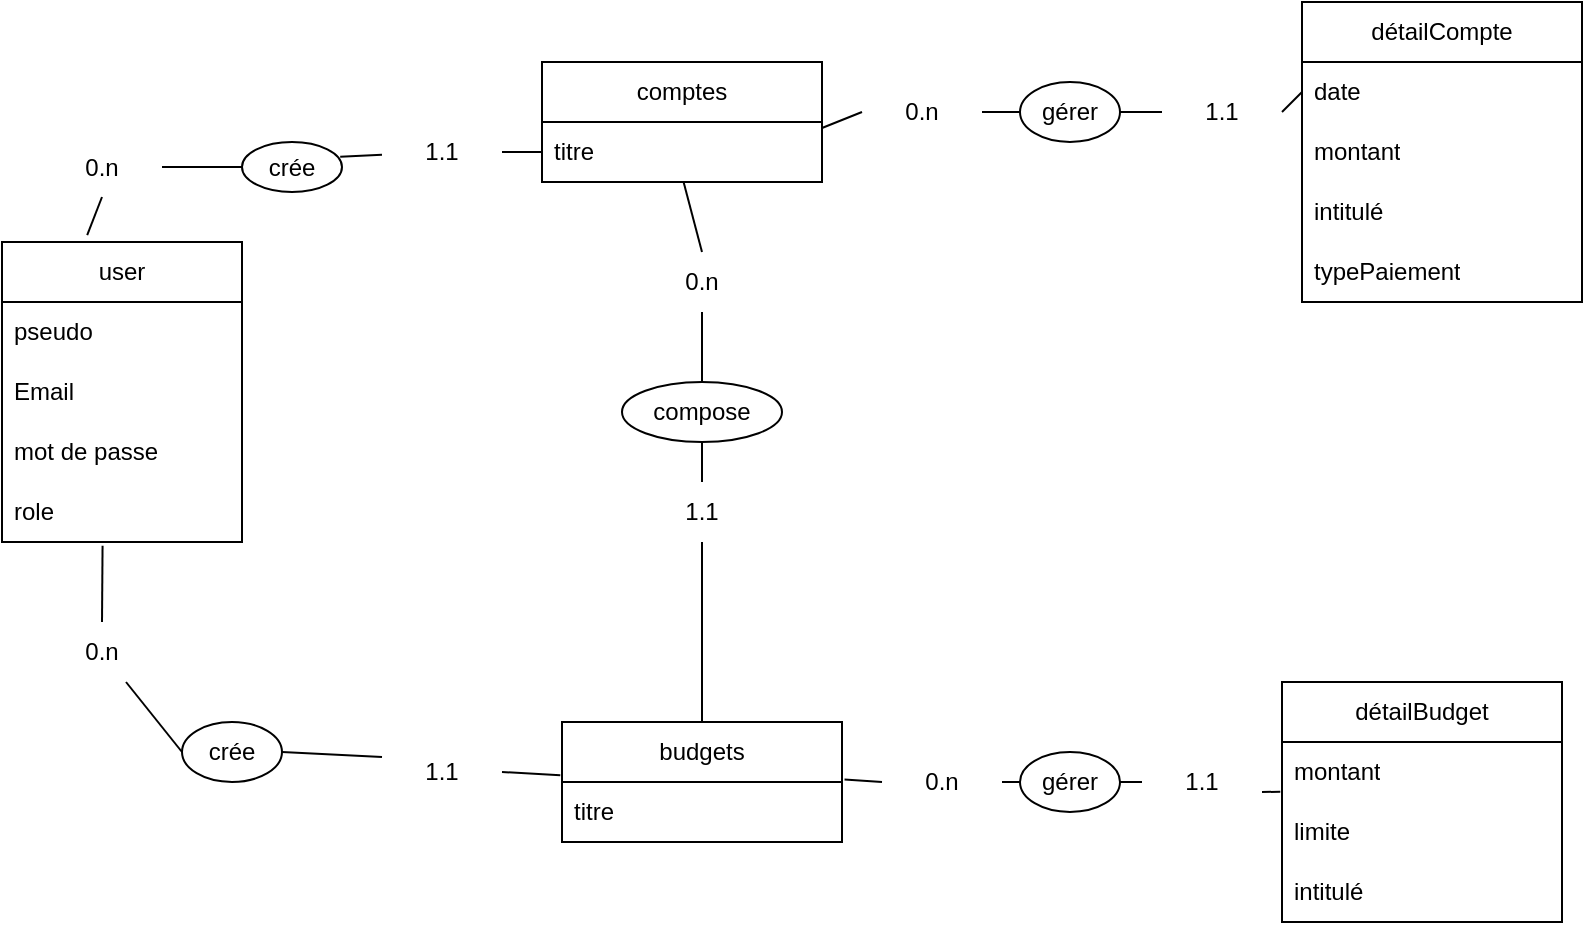 <mxfile>
    <diagram id="a8NRdePIsGOiOhN-dS8Q" name="Page-1">
        <mxGraphModel dx="839" dy="456" grid="1" gridSize="10" guides="1" tooltips="1" connect="1" arrows="1" fold="1" page="1" pageScale="1" pageWidth="827" pageHeight="1169" math="0" shadow="0">
            <root>
                <mxCell id="0"/>
                <mxCell id="1" parent="0"/>
                <mxCell id="8" value="user" style="swimlane;fontStyle=0;childLayout=stackLayout;horizontal=1;startSize=30;horizontalStack=0;resizeParent=1;resizeParentMax=0;resizeLast=0;collapsible=1;marginBottom=0;whiteSpace=wrap;html=1;" parent="1" vertex="1">
                    <mxGeometry y="120" width="120" height="150" as="geometry"/>
                </mxCell>
                <mxCell id="9" value="pseudo" style="text;strokeColor=none;fillColor=none;align=left;verticalAlign=middle;spacingLeft=4;spacingRight=4;overflow=hidden;points=[[0,0.5],[1,0.5]];portConstraint=eastwest;rotatable=0;whiteSpace=wrap;html=1;" parent="8" vertex="1">
                    <mxGeometry y="30" width="120" height="30" as="geometry"/>
                </mxCell>
                <mxCell id="10" value="Email" style="text;strokeColor=none;fillColor=none;align=left;verticalAlign=middle;spacingLeft=4;spacingRight=4;overflow=hidden;points=[[0,0.5],[1,0.5]];portConstraint=eastwest;rotatable=0;whiteSpace=wrap;html=1;" parent="8" vertex="1">
                    <mxGeometry y="60" width="120" height="30" as="geometry"/>
                </mxCell>
                <mxCell id="58" value="mot de passe" style="text;strokeColor=none;fillColor=none;align=left;verticalAlign=middle;spacingLeft=4;spacingRight=4;overflow=hidden;points=[[0,0.5],[1,0.5]];portConstraint=eastwest;rotatable=0;whiteSpace=wrap;html=1;" parent="8" vertex="1">
                    <mxGeometry y="90" width="120" height="30" as="geometry"/>
                </mxCell>
                <mxCell id="11" value="role" style="text;strokeColor=none;fillColor=none;align=left;verticalAlign=middle;spacingLeft=4;spacingRight=4;overflow=hidden;points=[[0,0.5],[1,0.5]];portConstraint=eastwest;rotatable=0;whiteSpace=wrap;html=1;" parent="8" vertex="1">
                    <mxGeometry y="120" width="120" height="30" as="geometry"/>
                </mxCell>
                <mxCell id="12" value="comptes" style="swimlane;fontStyle=0;childLayout=stackLayout;horizontal=1;startSize=30;horizontalStack=0;resizeParent=1;resizeParentMax=0;resizeLast=0;collapsible=1;marginBottom=0;whiteSpace=wrap;html=1;" parent="1" vertex="1">
                    <mxGeometry x="270" y="30" width="140" height="60" as="geometry"/>
                </mxCell>
                <mxCell id="13" value="titre" style="text;strokeColor=none;fillColor=none;align=left;verticalAlign=middle;spacingLeft=4;spacingRight=4;overflow=hidden;points=[[0,0.5],[1,0.5]];portConstraint=eastwest;rotatable=0;whiteSpace=wrap;html=1;" parent="12" vertex="1">
                    <mxGeometry y="30" width="140" height="30" as="geometry"/>
                </mxCell>
                <mxCell id="16" value="budgets" style="swimlane;fontStyle=0;childLayout=stackLayout;horizontal=1;startSize=30;horizontalStack=0;resizeParent=1;resizeParentMax=0;resizeLast=0;collapsible=1;marginBottom=0;whiteSpace=wrap;html=1;" parent="1" vertex="1">
                    <mxGeometry x="280" y="360" width="140" height="60" as="geometry"/>
                </mxCell>
                <mxCell id="17" value="titre" style="text;strokeColor=none;fillColor=none;align=left;verticalAlign=middle;spacingLeft=4;spacingRight=4;overflow=hidden;points=[[0,0.5],[1,0.5]];portConstraint=eastwest;rotatable=0;whiteSpace=wrap;html=1;" parent="16" vertex="1">
                    <mxGeometry y="30" width="140" height="30" as="geometry"/>
                </mxCell>
                <mxCell id="20" value="détailCompte" style="swimlane;fontStyle=0;childLayout=stackLayout;horizontal=1;startSize=30;horizontalStack=0;resizeParent=1;resizeParentMax=0;resizeLast=0;collapsible=1;marginBottom=0;whiteSpace=wrap;html=1;" parent="1" vertex="1">
                    <mxGeometry x="650" width="140" height="150" as="geometry"/>
                </mxCell>
                <mxCell id="21" value="date" style="text;strokeColor=none;fillColor=none;align=left;verticalAlign=middle;spacingLeft=4;spacingRight=4;overflow=hidden;points=[[0,0.5],[1,0.5]];portConstraint=eastwest;rotatable=0;whiteSpace=wrap;html=1;" parent="20" vertex="1">
                    <mxGeometry y="30" width="140" height="30" as="geometry"/>
                </mxCell>
                <mxCell id="22" value="montant" style="text;strokeColor=none;fillColor=none;align=left;verticalAlign=middle;spacingLeft=4;spacingRight=4;overflow=hidden;points=[[0,0.5],[1,0.5]];portConstraint=eastwest;rotatable=0;whiteSpace=wrap;html=1;" parent="20" vertex="1">
                    <mxGeometry y="60" width="140" height="30" as="geometry"/>
                </mxCell>
                <mxCell id="60" value="intitulé" style="text;strokeColor=none;fillColor=none;align=left;verticalAlign=middle;spacingLeft=4;spacingRight=4;overflow=hidden;points=[[0,0.5],[1,0.5]];portConstraint=eastwest;rotatable=0;whiteSpace=wrap;html=1;" parent="20" vertex="1">
                    <mxGeometry y="90" width="140" height="30" as="geometry"/>
                </mxCell>
                <mxCell id="23" value="typePaiement" style="text;strokeColor=none;fillColor=none;align=left;verticalAlign=middle;spacingLeft=4;spacingRight=4;overflow=hidden;points=[[0,0.5],[1,0.5]];portConstraint=eastwest;rotatable=0;whiteSpace=wrap;html=1;" parent="20" vertex="1">
                    <mxGeometry y="120" width="140" height="30" as="geometry"/>
                </mxCell>
                <mxCell id="24" value="détailBudget" style="swimlane;fontStyle=0;childLayout=stackLayout;horizontal=1;startSize=30;horizontalStack=0;resizeParent=1;resizeParentMax=0;resizeLast=0;collapsible=1;marginBottom=0;whiteSpace=wrap;html=1;" parent="1" vertex="1">
                    <mxGeometry x="640" y="340" width="140" height="120" as="geometry"/>
                </mxCell>
                <mxCell id="25" value="montant" style="text;strokeColor=none;fillColor=none;align=left;verticalAlign=middle;spacingLeft=4;spacingRight=4;overflow=hidden;points=[[0,0.5],[1,0.5]];portConstraint=eastwest;rotatable=0;whiteSpace=wrap;html=1;" parent="24" vertex="1">
                    <mxGeometry y="30" width="140" height="30" as="geometry"/>
                </mxCell>
                <mxCell id="74" value="limite" style="text;strokeColor=none;fillColor=none;align=left;verticalAlign=middle;spacingLeft=4;spacingRight=4;overflow=hidden;points=[[0,0.5],[1,0.5]];portConstraint=eastwest;rotatable=0;whiteSpace=wrap;html=1;" parent="24" vertex="1">
                    <mxGeometry y="60" width="140" height="30" as="geometry"/>
                </mxCell>
                <mxCell id="26" value="intitulé" style="text;strokeColor=none;fillColor=none;align=left;verticalAlign=middle;spacingLeft=4;spacingRight=4;overflow=hidden;points=[[0,0.5],[1,0.5]];portConstraint=eastwest;rotatable=0;whiteSpace=wrap;html=1;" parent="24" vertex="1">
                    <mxGeometry y="90" width="140" height="30" as="geometry"/>
                </mxCell>
                <mxCell id="28" value="crée" style="ellipse;whiteSpace=wrap;html=1;" parent="1" vertex="1">
                    <mxGeometry x="90" y="360" width="50" height="30" as="geometry"/>
                </mxCell>
                <mxCell id="29" value="crée" style="ellipse;whiteSpace=wrap;html=1;" parent="1" vertex="1">
                    <mxGeometry x="120" y="70" width="50" height="25" as="geometry"/>
                </mxCell>
                <mxCell id="30" value="gérer" style="ellipse;whiteSpace=wrap;html=1;" parent="1" vertex="1">
                    <mxGeometry x="509" y="40" width="50" height="30" as="geometry"/>
                </mxCell>
                <mxCell id="31" value="gérer" style="ellipse;whiteSpace=wrap;html=1;" parent="1" vertex="1">
                    <mxGeometry x="509" y="375" width="50" height="30" as="geometry"/>
                </mxCell>
                <mxCell id="37" value="" style="ellipse;whiteSpace=wrap;html=1;" parent="1" vertex="1">
                    <mxGeometry x="310" y="190" width="80" height="30" as="geometry"/>
                </mxCell>
                <mxCell id="38" value="compose" style="text;html=1;align=center;verticalAlign=middle;whiteSpace=wrap;rounded=0;" parent="1" vertex="1">
                    <mxGeometry x="320" y="190" width="60" height="30" as="geometry"/>
                </mxCell>
                <mxCell id="39" value="" style="endArrow=none;html=1;entryX=0;entryY=0.5;entryDx=0;entryDy=0;exitX=1;exitY=0.5;exitDx=0;exitDy=0;" parent="1" edge="1">
                    <mxGeometry width="50" height="50" relative="1" as="geometry">
                        <mxPoint x="250" y="75.0" as="sourcePoint"/>
                        <mxPoint x="270" y="75.0" as="targetPoint"/>
                    </mxGeometry>
                </mxCell>
                <mxCell id="43" value="" style="endArrow=none;html=1;exitX=1;exitY=0.5;exitDx=0;exitDy=0;entryX=0;entryY=0.5;entryDx=0;entryDy=0;" parent="1" source="61" target="29" edge="1">
                    <mxGeometry width="50" height="50" relative="1" as="geometry">
                        <mxPoint x="440" y="290" as="sourcePoint"/>
                        <mxPoint x="50" y="120" as="targetPoint"/>
                    </mxGeometry>
                </mxCell>
                <mxCell id="44" value="" style="endArrow=none;html=1;entryX=0;entryY=0.5;entryDx=0;entryDy=0;" parent="1" source="66" target="28" edge="1">
                    <mxGeometry width="50" height="50" relative="1" as="geometry">
                        <mxPoint x="71" y="360" as="sourcePoint"/>
                        <mxPoint x="490" y="240" as="targetPoint"/>
                    </mxGeometry>
                </mxCell>
                <mxCell id="45" value="" style="endArrow=none;html=1;exitX=1;exitY=0.5;exitDx=0;exitDy=0;entryX=-0.006;entryY=-0.112;entryDx=0;entryDy=0;entryPerimeter=0;" parent="1" source="68" target="17" edge="1">
                    <mxGeometry width="50" height="50" relative="1" as="geometry">
                        <mxPoint x="440" y="290" as="sourcePoint"/>
                        <mxPoint x="90.66" y="470.18" as="targetPoint"/>
                    </mxGeometry>
                </mxCell>
                <mxCell id="46" value="" style="endArrow=none;html=1;exitX=0.5;exitY=0;exitDx=0;exitDy=0;entryX=0.5;entryY=1;entryDx=0;entryDy=0;" parent="1" source="70" target="38" edge="1">
                    <mxGeometry width="50" height="50" relative="1" as="geometry">
                        <mxPoint x="440" y="290" as="sourcePoint"/>
                        <mxPoint x="490" y="240" as="targetPoint"/>
                    </mxGeometry>
                </mxCell>
                <mxCell id="47" value="" style="endArrow=none;html=1;exitX=0.5;exitY=0;exitDx=0;exitDy=0;" parent="1" source="72" edge="1">
                    <mxGeometry width="50" height="50" relative="1" as="geometry">
                        <mxPoint x="560" y="290" as="sourcePoint"/>
                        <mxPoint x="340.789" y="90.0" as="targetPoint"/>
                    </mxGeometry>
                </mxCell>
                <mxCell id="48" value="" style="endArrow=none;html=1;entryX=0;entryY=0.5;entryDx=0;entryDy=0;" parent="1" source="75" target="30" edge="1">
                    <mxGeometry width="50" height="50" relative="1" as="geometry">
                        <mxPoint x="410" y="63" as="sourcePoint"/>
                        <mxPoint x="610" y="240" as="targetPoint"/>
                    </mxGeometry>
                </mxCell>
                <mxCell id="49" value="" style="endArrow=none;html=1;exitX=1;exitY=0.5;exitDx=0;exitDy=0;entryX=0;entryY=0.5;entryDx=0;entryDy=0;" parent="1" source="77" target="21" edge="1">
                    <mxGeometry width="50" height="50" relative="1" as="geometry">
                        <mxPoint x="560" y="290" as="sourcePoint"/>
                        <mxPoint x="610" y="240" as="targetPoint"/>
                    </mxGeometry>
                </mxCell>
                <mxCell id="50" value="" style="endArrow=none;html=1;exitX=1;exitY=0.5;exitDx=0;exitDy=0;entryX=0;entryY=0.5;entryDx=0;entryDy=0;" parent="1" source="79" target="31" edge="1">
                    <mxGeometry width="50" height="50" relative="1" as="geometry">
                        <mxPoint x="411.54" y="459.01" as="sourcePoint"/>
                        <mxPoint x="610" y="220" as="targetPoint"/>
                    </mxGeometry>
                </mxCell>
                <mxCell id="51" value="" style="endArrow=none;html=1;exitX=1;exitY=0.5;exitDx=0;exitDy=0;entryX=-0.006;entryY=0.829;entryDx=0;entryDy=0;entryPerimeter=0;" parent="1" target="25" edge="1">
                    <mxGeometry width="50" height="50" relative="1" as="geometry">
                        <mxPoint x="630" y="395" as="sourcePoint"/>
                        <mxPoint x="610" y="230" as="targetPoint"/>
                    </mxGeometry>
                </mxCell>
                <mxCell id="62" value="" style="endArrow=none;html=1;exitX=0.355;exitY=-0.023;exitDx=0;exitDy=0;exitPerimeter=0;entryX=0.5;entryY=1;entryDx=0;entryDy=0;" parent="1" source="8" target="61" edge="1">
                    <mxGeometry width="50" height="50" relative="1" as="geometry">
                        <mxPoint x="53" y="207" as="sourcePoint"/>
                        <mxPoint x="65" y="105" as="targetPoint"/>
                    </mxGeometry>
                </mxCell>
                <mxCell id="61" value="0.n" style="text;html=1;align=center;verticalAlign=middle;whiteSpace=wrap;rounded=0;" parent="1" vertex="1">
                    <mxGeometry x="20" y="67.5" width="60" height="30" as="geometry"/>
                </mxCell>
                <mxCell id="64" value="" style="endArrow=none;html=1;exitX=0.982;exitY=0.295;exitDx=0;exitDy=0;exitPerimeter=0;" parent="1" target="63" edge="1" source="29">
                    <mxGeometry width="50" height="50" relative="1" as="geometry">
                        <mxPoint x="70" y="120" as="sourcePoint"/>
                        <mxPoint x="150" y="75.0" as="targetPoint"/>
                    </mxGeometry>
                </mxCell>
                <mxCell id="63" value="1.1" style="text;html=1;align=center;verticalAlign=middle;whiteSpace=wrap;rounded=0;" parent="1" vertex="1">
                    <mxGeometry x="190" y="60" width="60" height="30" as="geometry"/>
                </mxCell>
                <mxCell id="67" value="" style="endArrow=none;html=1;entryX=0.5;entryY=0;entryDx=0;entryDy=0;exitX=0.419;exitY=1.062;exitDx=0;exitDy=0;exitPerimeter=0;" parent="1" target="66" edge="1" source="11">
                    <mxGeometry width="50" height="50" relative="1" as="geometry">
                        <mxPoint x="71" y="360" as="sourcePoint"/>
                        <mxPoint x="35" y="420" as="targetPoint"/>
                    </mxGeometry>
                </mxCell>
                <mxCell id="66" value="0.n" style="text;html=1;align=center;verticalAlign=middle;whiteSpace=wrap;rounded=0;" parent="1" vertex="1">
                    <mxGeometry x="20" y="310" width="60" height="30" as="geometry"/>
                </mxCell>
                <mxCell id="69" value="" style="endArrow=none;html=1;exitX=1;exitY=0.5;exitDx=0;exitDy=0;entryX=0;entryY=0.25;entryDx=0;entryDy=0;" parent="1" source="28" target="68" edge="1">
                    <mxGeometry width="50" height="50" relative="1" as="geometry">
                        <mxPoint x="46" y="452" as="sourcePoint"/>
                        <mxPoint x="149" y="497" as="targetPoint"/>
                    </mxGeometry>
                </mxCell>
                <mxCell id="68" value="1.1" style="text;html=1;align=center;verticalAlign=middle;whiteSpace=wrap;rounded=0;" parent="1" vertex="1">
                    <mxGeometry x="190" y="370" width="60" height="30" as="geometry"/>
                </mxCell>
                <mxCell id="71" value="" style="endArrow=none;html=1;exitX=0.5;exitY=0;exitDx=0;exitDy=0;entryX=0.5;entryY=1;entryDx=0;entryDy=0;" parent="1" source="16" target="70" edge="1">
                    <mxGeometry width="50" height="50" relative="1" as="geometry">
                        <mxPoint x="340" y="450" as="sourcePoint"/>
                        <mxPoint x="350" y="275" as="targetPoint"/>
                    </mxGeometry>
                </mxCell>
                <mxCell id="70" value="1.1" style="text;html=1;align=center;verticalAlign=middle;whiteSpace=wrap;rounded=0;" parent="1" vertex="1">
                    <mxGeometry x="320" y="240" width="60" height="30" as="geometry"/>
                </mxCell>
                <mxCell id="73" value="" style="endArrow=none;html=1;exitX=0.5;exitY=0;exitDx=0;exitDy=0;" parent="1" source="38" target="72" edge="1">
                    <mxGeometry width="50" height="50" relative="1" as="geometry">
                        <mxPoint x="230" y="265" as="sourcePoint"/>
                        <mxPoint x="220.789" y="90.0" as="targetPoint"/>
                    </mxGeometry>
                </mxCell>
                <mxCell id="72" value="0.n" style="text;html=1;align=center;verticalAlign=middle;whiteSpace=wrap;rounded=0;" parent="1" vertex="1">
                    <mxGeometry x="320" y="125" width="60" height="30" as="geometry"/>
                </mxCell>
                <mxCell id="76" value="" style="endArrow=none;html=1;entryX=0;entryY=0.5;entryDx=0;entryDy=0;" parent="1" target="75" edge="1">
                    <mxGeometry width="50" height="50" relative="1" as="geometry">
                        <mxPoint x="410" y="63" as="sourcePoint"/>
                        <mxPoint x="450" y="135" as="targetPoint"/>
                    </mxGeometry>
                </mxCell>
                <mxCell id="75" value="0.n" style="text;html=1;align=center;verticalAlign=middle;whiteSpace=wrap;rounded=0;" parent="1" vertex="1">
                    <mxGeometry x="430" y="40" width="60" height="30" as="geometry"/>
                </mxCell>
                <mxCell id="78" value="" style="endArrow=none;html=1;exitX=1;exitY=0.5;exitDx=0;exitDy=0;entryX=0;entryY=0.5;entryDx=0;entryDy=0;" parent="1" source="30" target="77" edge="1">
                    <mxGeometry width="50" height="50" relative="1" as="geometry">
                        <mxPoint x="480" y="150" as="sourcePoint"/>
                        <mxPoint x="550" y="205" as="targetPoint"/>
                    </mxGeometry>
                </mxCell>
                <mxCell id="77" value="1.1" style="text;html=1;align=center;verticalAlign=middle;whiteSpace=wrap;rounded=0;" parent="1" vertex="1">
                    <mxGeometry x="580" y="40" width="60" height="30" as="geometry"/>
                </mxCell>
                <mxCell id="80" value="" style="endArrow=none;html=1;exitX=1.009;exitY=-0.043;exitDx=0;exitDy=0;exitPerimeter=0;entryX=0;entryY=0.5;entryDx=0;entryDy=0;" parent="1" target="79" edge="1" source="17">
                    <mxGeometry width="50" height="50" relative="1" as="geometry">
                        <mxPoint x="411.54" y="459.01" as="sourcePoint"/>
                        <mxPoint x="440" y="385" as="targetPoint"/>
                    </mxGeometry>
                </mxCell>
                <mxCell id="79" value="0.n" style="text;html=1;align=center;verticalAlign=middle;whiteSpace=wrap;rounded=0;" parent="1" vertex="1">
                    <mxGeometry x="440" y="375" width="60" height="30" as="geometry"/>
                </mxCell>
                <mxCell id="83" value="" style="endArrow=none;html=1;exitX=1;exitY=0.5;exitDx=0;exitDy=0;entryX=0;entryY=0.5;entryDx=0;entryDy=0;" parent="1" source="31" target="82" edge="1">
                    <mxGeometry width="50" height="50" relative="1" as="geometry">
                        <mxPoint x="483" y="375" as="sourcePoint"/>
                        <mxPoint x="559" y="385" as="targetPoint"/>
                    </mxGeometry>
                </mxCell>
                <mxCell id="82" value="1.1" style="text;html=1;align=center;verticalAlign=middle;whiteSpace=wrap;rounded=0;" parent="1" vertex="1">
                    <mxGeometry x="570" y="375" width="60" height="30" as="geometry"/>
                </mxCell>
            </root>
        </mxGraphModel>
    </diagram>
</mxfile>